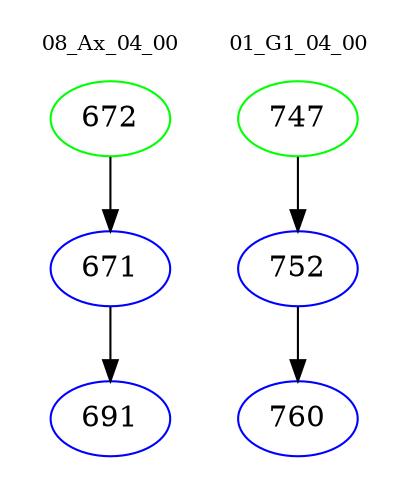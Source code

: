 digraph{
subgraph cluster_0 {
color = white
label = "08_Ax_04_00";
fontsize=10;
T0_672 [label="672", color="green"]
T0_672 -> T0_671 [color="black"]
T0_671 [label="671", color="blue"]
T0_671 -> T0_691 [color="black"]
T0_691 [label="691", color="blue"]
}
subgraph cluster_1 {
color = white
label = "01_G1_04_00";
fontsize=10;
T1_747 [label="747", color="green"]
T1_747 -> T1_752 [color="black"]
T1_752 [label="752", color="blue"]
T1_752 -> T1_760 [color="black"]
T1_760 [label="760", color="blue"]
}
}
